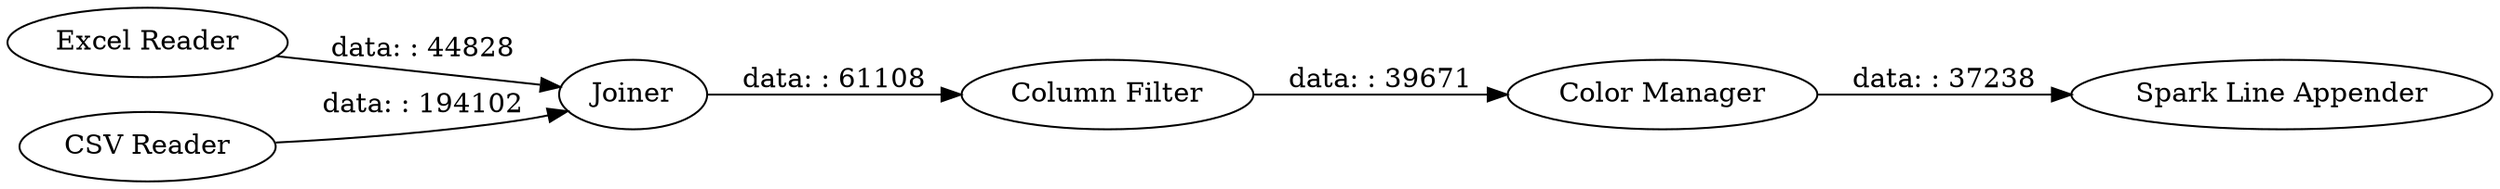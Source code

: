 digraph {
	"6863804989270072983_4" [label="Column Filter"]
	"6863804989270072983_2" [label="Excel Reader"]
	"6863804989270072983_3" [label=Joiner]
	"6863804989270072983_1" [label="CSV Reader"]
	"6863804989270072983_5" [label="Color Manager"]
	"6863804989270072983_6" [label="Spark Line Appender"]
	"6863804989270072983_2" -> "6863804989270072983_3" [label="data: : 44828"]
	"6863804989270072983_1" -> "6863804989270072983_3" [label="data: : 194102"]
	"6863804989270072983_3" -> "6863804989270072983_4" [label="data: : 61108"]
	"6863804989270072983_4" -> "6863804989270072983_5" [label="data: : 39671"]
	"6863804989270072983_5" -> "6863804989270072983_6" [label="data: : 37238"]
	rankdir=LR
}
